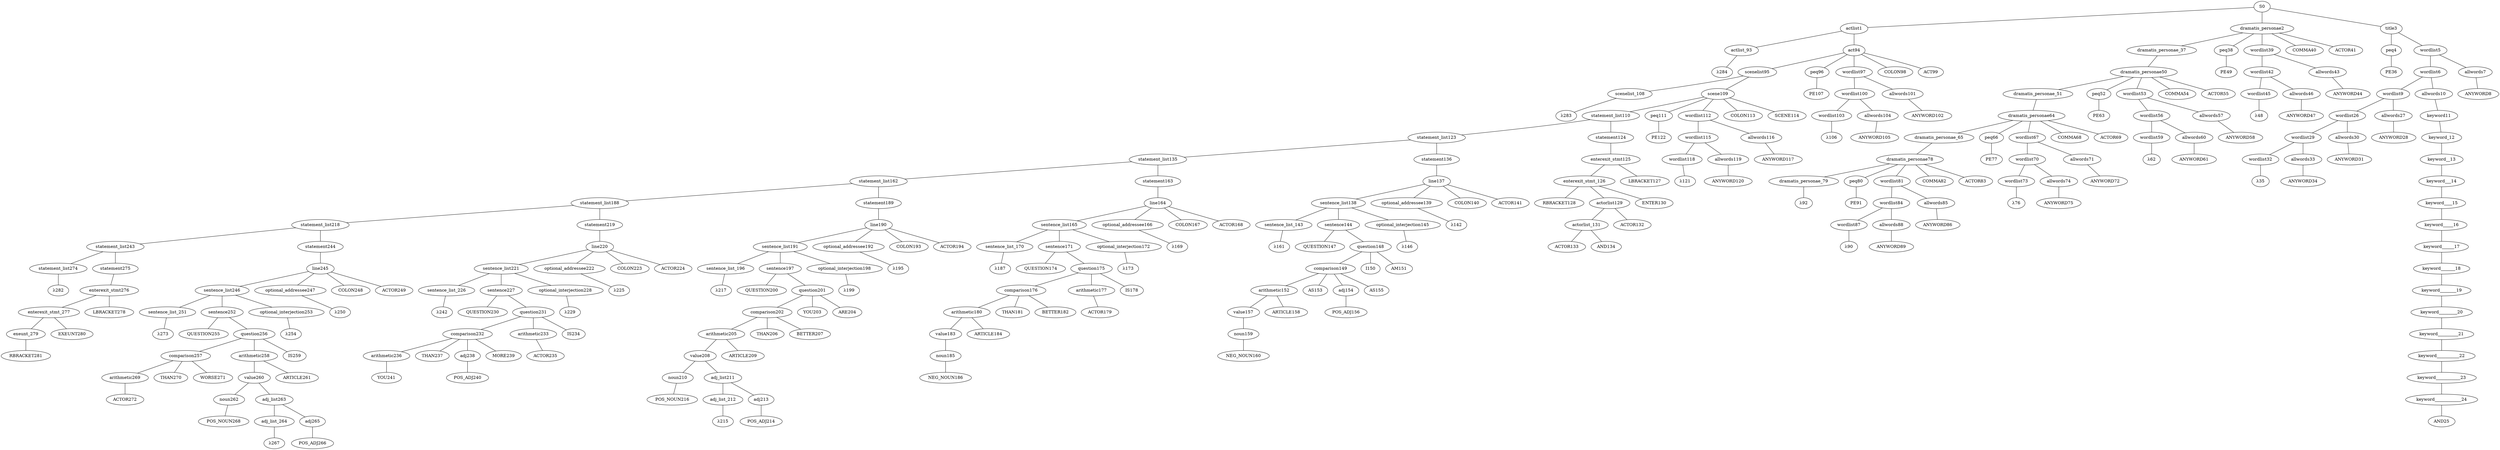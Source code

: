 strict graph {
	S0 -- actlist1
	S0 -- dramatis_personae2
	S0 -- title3

	title3 -- peq4
	title3 -- wordlist5

	wordlist5 -- wordlist6
	wordlist5 -- allwords7

	allwords7 -- ANYWORD8


	wordlist6 -- wordlist9
	wordlist6 -- allwords10

	allwords10 -- keyword11

	keyword11 -- keyword_12

	keyword_12 -- keyword__13

	keyword__13 -- keyword___14

	keyword___14 -- keyword____15

	keyword____15 -- keyword_____16

	keyword_____16 -- keyword______17

	keyword______17 -- keyword_______18

	keyword_______18 -- keyword________19

	keyword________19 -- keyword_________20

	keyword_________20 -- keyword__________21

	keyword__________21 -- keyword___________22

	keyword___________22 -- keyword____________23

	keyword____________23 -- keyword_____________24

	keyword_____________24 -- AND25


	wordlist9 -- wordlist26
	wordlist9 -- allwords27

	allwords27 -- ANYWORD28


	wordlist26 -- wordlist29
	wordlist26 -- allwords30

	allwords30 -- ANYWORD31


	wordlist29 -- wordlist32
	wordlist29 -- allwords33

	allwords33 -- ANYWORD34


	wordlist32 -- λ35

	peq4 -- PE36


	dramatis_personae2 -- dramatis_personae_37
	dramatis_personae2 -- peq38
	dramatis_personae2 -- wordlist39
	dramatis_personae2 -- COMMA40
	dramatis_personae2 -- ACTOR41



	wordlist39 -- wordlist42
	wordlist39 -- allwords43

	allwords43 -- ANYWORD44


	wordlist42 -- wordlist45
	wordlist42 -- allwords46

	allwords46 -- ANYWORD47


	wordlist45 -- λ48

	peq38 -- PE49


	dramatis_personae_37 -- dramatis_personae50

	dramatis_personae50 -- dramatis_personae_51
	dramatis_personae50 -- peq52
	dramatis_personae50 -- wordlist53
	dramatis_personae50 -- COMMA54
	dramatis_personae50 -- ACTOR55



	wordlist53 -- wordlist56
	wordlist53 -- allwords57

	allwords57 -- ANYWORD58


	wordlist56 -- wordlist59
	wordlist56 -- allwords60

	allwords60 -- ANYWORD61


	wordlist59 -- λ62

	peq52 -- PE63


	dramatis_personae_51 -- dramatis_personae64

	dramatis_personae64 -- dramatis_personae_65
	dramatis_personae64 -- peq66
	dramatis_personae64 -- wordlist67
	dramatis_personae64 -- COMMA68
	dramatis_personae64 -- ACTOR69



	wordlist67 -- wordlist70
	wordlist67 -- allwords71

	allwords71 -- ANYWORD72


	wordlist70 -- wordlist73
	wordlist70 -- allwords74

	allwords74 -- ANYWORD75


	wordlist73 -- λ76

	peq66 -- PE77


	dramatis_personae_65 -- dramatis_personae78

	dramatis_personae78 -- dramatis_personae_79
	dramatis_personae78 -- peq80
	dramatis_personae78 -- wordlist81
	dramatis_personae78 -- COMMA82
	dramatis_personae78 -- ACTOR83



	wordlist81 -- wordlist84
	wordlist81 -- allwords85

	allwords85 -- ANYWORD86


	wordlist84 -- wordlist87
	wordlist84 -- allwords88

	allwords88 -- ANYWORD89


	wordlist87 -- λ90

	peq80 -- PE91


	dramatis_personae_79 -- λ92

	actlist1 -- actlist_93
	actlist1 -- act94

	act94 -- scenelist95
	act94 -- peq96
	act94 -- wordlist97
	act94 -- COLON98
	act94 -- ACT99



	wordlist97 -- wordlist100
	wordlist97 -- allwords101

	allwords101 -- ANYWORD102


	wordlist100 -- wordlist103
	wordlist100 -- allwords104

	allwords104 -- ANYWORD105


	wordlist103 -- λ106

	peq96 -- PE107


	scenelist95 -- scenelist_108
	scenelist95 -- scene109

	scene109 -- statement_list110
	scene109 -- peq111
	scene109 -- wordlist112
	scene109 -- COLON113
	scene109 -- SCENE114



	wordlist112 -- wordlist115
	wordlist112 -- allwords116

	allwords116 -- ANYWORD117


	wordlist115 -- wordlist118
	wordlist115 -- allwords119

	allwords119 -- ANYWORD120


	wordlist118 -- λ121

	peq111 -- PE122


	statement_list110 -- statement_list123
	statement_list110 -- statement124

	statement124 -- enterexit_stmt125

	enterexit_stmt125 -- enterexit_stmt_126
	enterexit_stmt125 -- LBRACKET127


	enterexit_stmt_126 -- RBRACKET128
	enterexit_stmt_126 -- actorlist129
	enterexit_stmt_126 -- ENTER130


	actorlist129 -- actorlist_131
	actorlist129 -- ACTOR132


	actorlist_131 -- ACTOR133
	actorlist_131 -- AND134




	statement_list123 -- statement_list135
	statement_list123 -- statement136

	statement136 -- line137

	line137 -- sentence_list138
	line137 -- optional_addressee139
	line137 -- COLON140
	line137 -- ACTOR141



	optional_addressee139 -- λ142

	sentence_list138 -- sentence_list_143
	sentence_list138 -- sentence144
	sentence_list138 -- optional_interjection145

	optional_interjection145 -- λ146

	sentence144 -- QUESTION147
	sentence144 -- question148

	question148 -- comparison149
	question148 -- I150
	question148 -- AM151



	comparison149 -- arithmetic152
	comparison149 -- AS153
	comparison149 -- adj154
	comparison149 -- AS155


	adj154 -- POS_ADJ156



	arithmetic152 -- value157
	arithmetic152 -- ARTICLE158


	value157 -- noun159

	noun159 -- NEG_NOUN160



	sentence_list_143 -- λ161

	statement_list135 -- statement_list162
	statement_list135 -- statement163

	statement163 -- line164

	line164 -- sentence_list165
	line164 -- optional_addressee166
	line164 -- COLON167
	line164 -- ACTOR168



	optional_addressee166 -- λ169

	sentence_list165 -- sentence_list_170
	sentence_list165 -- sentence171
	sentence_list165 -- optional_interjection172

	optional_interjection172 -- λ173

	sentence171 -- QUESTION174
	sentence171 -- question175

	question175 -- comparison176
	question175 -- arithmetic177
	question175 -- IS178


	arithmetic177 -- ACTOR179


	comparison176 -- arithmetic180
	comparison176 -- THAN181
	comparison176 -- BETTER182



	arithmetic180 -- value183
	arithmetic180 -- ARTICLE184


	value183 -- noun185

	noun185 -- NEG_NOUN186



	sentence_list_170 -- λ187

	statement_list162 -- statement_list188
	statement_list162 -- statement189

	statement189 -- line190

	line190 -- sentence_list191
	line190 -- optional_addressee192
	line190 -- COLON193
	line190 -- ACTOR194



	optional_addressee192 -- λ195

	sentence_list191 -- sentence_list_196
	sentence_list191 -- sentence197
	sentence_list191 -- optional_interjection198

	optional_interjection198 -- λ199

	sentence197 -- QUESTION200
	sentence197 -- question201

	question201 -- comparison202
	question201 -- YOU203
	question201 -- ARE204



	comparison202 -- arithmetic205
	comparison202 -- THAN206
	comparison202 -- BETTER207



	arithmetic205 -- value208
	arithmetic205 -- ARTICLE209


	value208 -- noun210
	value208 -- adj_list211

	adj_list211 -- adj_list_212
	adj_list211 -- adj213

	adj213 -- POS_ADJ214


	adj_list_212 -- λ215

	noun210 -- POS_NOUN216



	sentence_list_196 -- λ217

	statement_list188 -- statement_list218
	statement_list188 -- statement219

	statement219 -- line220

	line220 -- sentence_list221
	line220 -- optional_addressee222
	line220 -- COLON223
	line220 -- ACTOR224



	optional_addressee222 -- λ225

	sentence_list221 -- sentence_list_226
	sentence_list221 -- sentence227
	sentence_list221 -- optional_interjection228

	optional_interjection228 -- λ229

	sentence227 -- QUESTION230
	sentence227 -- question231

	question231 -- comparison232
	question231 -- arithmetic233
	question231 -- IS234


	arithmetic233 -- ACTOR235


	comparison232 -- arithmetic236
	comparison232 -- THAN237
	comparison232 -- adj238
	comparison232 -- MORE239


	adj238 -- POS_ADJ240



	arithmetic236 -- YOU241



	sentence_list_226 -- λ242

	statement_list218 -- statement_list243
	statement_list218 -- statement244

	statement244 -- line245

	line245 -- sentence_list246
	line245 -- optional_addressee247
	line245 -- COLON248
	line245 -- ACTOR249



	optional_addressee247 -- λ250

	sentence_list246 -- sentence_list_251
	sentence_list246 -- sentence252
	sentence_list246 -- optional_interjection253

	optional_interjection253 -- λ254

	sentence252 -- QUESTION255
	sentence252 -- question256

	question256 -- comparison257
	question256 -- arithmetic258
	question256 -- IS259


	arithmetic258 -- value260
	arithmetic258 -- ARTICLE261


	value260 -- noun262
	value260 -- adj_list263

	adj_list263 -- adj_list_264
	adj_list263 -- adj265

	adj265 -- POS_ADJ266


	adj_list_264 -- λ267

	noun262 -- POS_NOUN268


	comparison257 -- arithmetic269
	comparison257 -- THAN270
	comparison257 -- WORSE271



	arithmetic269 -- ACTOR272



	sentence_list_251 -- λ273

	statement_list243 -- statement_list274
	statement_list243 -- statement275

	statement275 -- enterexit_stmt276

	enterexit_stmt276 -- enterexit_stmt_277
	enterexit_stmt276 -- LBRACKET278


	enterexit_stmt_277 -- exeunt_279
	enterexit_stmt_277 -- EXEUNT280


	exeunt_279 -- RBRACKET281


	statement_list274 -- λ282

	scenelist_108 -- λ283

	actlist_93 -- λ284


}